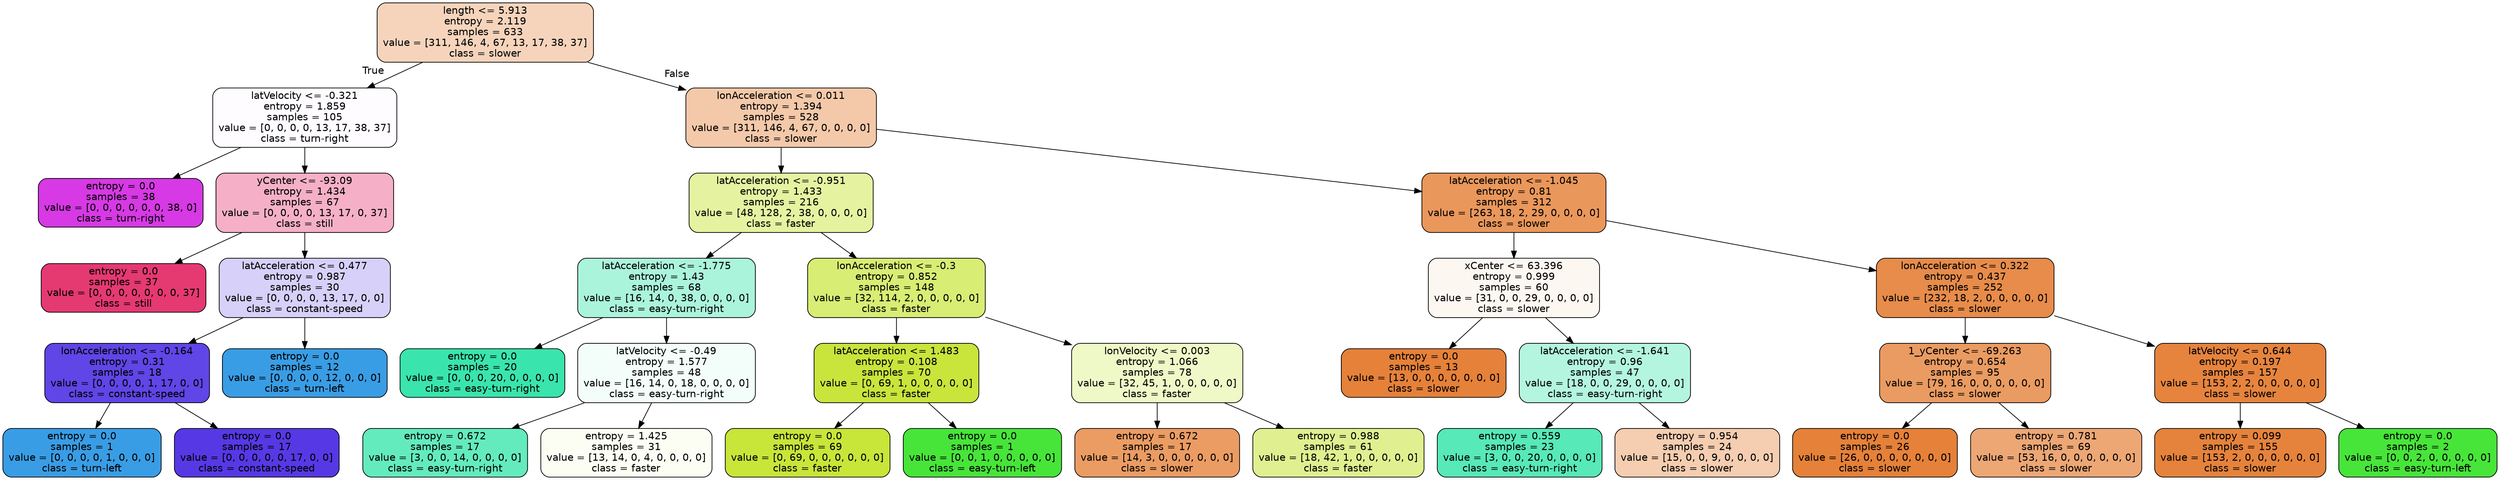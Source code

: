 digraph Tree {
node [shape=box, style="filled, rounded", color="black", fontname=helvetica] ;
edge [fontname=helvetica] ;
0 [label="length <= 5.913\nentropy = 2.119\nsamples = 633\nvalue = [311, 146, 4, 67, 13, 17, 38, 37]\nclass = slower", fillcolor="#f6d4bc"] ;
1 [label="latVelocity <= -0.321\nentropy = 1.859\nsamples = 105\nvalue = [0, 0, 0, 0, 13, 17, 38, 37]\nclass = turn-right", fillcolor="#fefcff"] ;
0 -> 1 [labeldistance=2.5, labelangle=45, headlabel="True"] ;
2 [label="entropy = 0.0\nsamples = 38\nvalue = [0, 0, 0, 0, 0, 0, 38, 0]\nclass = turn-right", fillcolor="#d739e5"] ;
1 -> 2 ;
3 [label="yCenter <= -93.09\nentropy = 1.434\nsamples = 67\nvalue = [0, 0, 0, 0, 13, 17, 0, 37]\nclass = still", fillcolor="#f5b0c7"] ;
1 -> 3 ;
4 [label="entropy = 0.0\nsamples = 37\nvalue = [0, 0, 0, 0, 0, 0, 0, 37]\nclass = still", fillcolor="#e53972"] ;
3 -> 4 ;
5 [label="latAcceleration <= 0.477\nentropy = 0.987\nsamples = 30\nvalue = [0, 0, 0, 0, 13, 17, 0, 0]\nclass = constant-speed", fillcolor="#d7d0f9"] ;
3 -> 5 ;
6 [label="lonAcceleration <= -0.164\nentropy = 0.31\nsamples = 18\nvalue = [0, 0, 0, 0, 1, 17, 0, 0]\nclass = constant-speed", fillcolor="#6045e7"] ;
5 -> 6 ;
7 [label="entropy = 0.0\nsamples = 1\nvalue = [0, 0, 0, 0, 1, 0, 0, 0]\nclass = turn-left", fillcolor="#399de5"] ;
6 -> 7 ;
8 [label="entropy = 0.0\nsamples = 17\nvalue = [0, 0, 0, 0, 0, 17, 0, 0]\nclass = constant-speed", fillcolor="#5639e5"] ;
6 -> 8 ;
9 [label="entropy = 0.0\nsamples = 12\nvalue = [0, 0, 0, 0, 12, 0, 0, 0]\nclass = turn-left", fillcolor="#399de5"] ;
5 -> 9 ;
10 [label="lonAcceleration <= 0.011\nentropy = 1.394\nsamples = 528\nvalue = [311, 146, 4, 67, 0, 0, 0, 0]\nclass = slower", fillcolor="#f4c9a9"] ;
0 -> 10 [labeldistance=2.5, labelangle=-45, headlabel="False"] ;
11 [label="latAcceleration <= -0.951\nentropy = 1.433\nsamples = 216\nvalue = [48, 128, 2, 38, 0, 0, 0, 0]\nclass = faster", fillcolor="#e5f3a1"] ;
10 -> 11 ;
12 [label="latAcceleration <= -1.775\nentropy = 1.43\nsamples = 68\nvalue = [16, 14, 0, 38, 0, 0, 0, 0]\nclass = easy-turn-right", fillcolor="#abf4dc"] ;
11 -> 12 ;
13 [label="entropy = 0.0\nsamples = 20\nvalue = [0, 0, 0, 20, 0, 0, 0, 0]\nclass = easy-turn-right", fillcolor="#39e5ac"] ;
12 -> 13 ;
14 [label="latVelocity <= -0.49\nentropy = 1.577\nsamples = 48\nvalue = [16, 14, 0, 18, 0, 0, 0, 0]\nclass = easy-turn-right", fillcolor="#f3fdfa"] ;
12 -> 14 ;
15 [label="entropy = 0.672\nsamples = 17\nvalue = [3, 0, 0, 14, 0, 0, 0, 0]\nclass = easy-turn-right", fillcolor="#63ebbe"] ;
14 -> 15 ;
16 [label="entropy = 1.425\nsamples = 31\nvalue = [13, 14, 0, 4, 0, 0, 0, 0]\nclass = faster", fillcolor="#fcfef4"] ;
14 -> 16 ;
17 [label="lonAcceleration <= -0.3\nentropy = 0.852\nsamples = 148\nvalue = [32, 114, 2, 0, 0, 0, 0, 0]\nclass = faster", fillcolor="#d8ed73"] ;
11 -> 17 ;
18 [label="latAcceleration <= 1.483\nentropy = 0.108\nsamples = 70\nvalue = [0, 69, 1, 0, 0, 0, 0, 0]\nclass = faster", fillcolor="#c9e53c"] ;
17 -> 18 ;
19 [label="entropy = 0.0\nsamples = 69\nvalue = [0, 69, 0, 0, 0, 0, 0, 0]\nclass = faster", fillcolor="#c8e539"] ;
18 -> 19 ;
20 [label="entropy = 0.0\nsamples = 1\nvalue = [0, 0, 1, 0, 0, 0, 0, 0]\nclass = easy-turn-left", fillcolor="#47e539"] ;
18 -> 20 ;
21 [label="lonVelocity <= 0.003\nentropy = 1.066\nsamples = 78\nvalue = [32, 45, 1, 0, 0, 0, 0, 0]\nclass = faster", fillcolor="#eff8c7"] ;
17 -> 21 ;
22 [label="entropy = 0.672\nsamples = 17\nvalue = [14, 3, 0, 0, 0, 0, 0, 0]\nclass = slower", fillcolor="#eb9c63"] ;
21 -> 22 ;
23 [label="entropy = 0.988\nsamples = 61\nvalue = [18, 42, 1, 0, 0, 0, 0, 0]\nclass = faster", fillcolor="#e0f090"] ;
21 -> 23 ;
24 [label="latAcceleration <= -1.045\nentropy = 0.81\nsamples = 312\nvalue = [263, 18, 2, 29, 0, 0, 0, 0]\nclass = slower", fillcolor="#ea975b"] ;
10 -> 24 ;
25 [label="xCenter <= 63.396\nentropy = 0.999\nsamples = 60\nvalue = [31, 0, 0, 29, 0, 0, 0, 0]\nclass = slower", fillcolor="#fdf7f2"] ;
24 -> 25 ;
26 [label="entropy = 0.0\nsamples = 13\nvalue = [13, 0, 0, 0, 0, 0, 0, 0]\nclass = slower", fillcolor="#e58139"] ;
25 -> 26 ;
27 [label="latAcceleration <= -1.641\nentropy = 0.96\nsamples = 47\nvalue = [18, 0, 0, 29, 0, 0, 0, 0]\nclass = easy-turn-right", fillcolor="#b4f5e0"] ;
25 -> 27 ;
28 [label="entropy = 0.559\nsamples = 23\nvalue = [3, 0, 0, 20, 0, 0, 0, 0]\nclass = easy-turn-right", fillcolor="#57e9b8"] ;
27 -> 28 ;
29 [label="entropy = 0.954\nsamples = 24\nvalue = [15, 0, 0, 9, 0, 0, 0, 0]\nclass = slower", fillcolor="#f5cdb0"] ;
27 -> 29 ;
30 [label="lonAcceleration <= 0.322\nentropy = 0.437\nsamples = 252\nvalue = [232, 18, 2, 0, 0, 0, 0, 0]\nclass = slower", fillcolor="#e78c4a"] ;
24 -> 30 ;
31 [label="1_yCenter <= -69.263\nentropy = 0.654\nsamples = 95\nvalue = [79, 16, 0, 0, 0, 0, 0, 0]\nclass = slower", fillcolor="#ea9b61"] ;
30 -> 31 ;
32 [label="entropy = 0.0\nsamples = 26\nvalue = [26, 0, 0, 0, 0, 0, 0, 0]\nclass = slower", fillcolor="#e58139"] ;
31 -> 32 ;
33 [label="entropy = 0.781\nsamples = 69\nvalue = [53, 16, 0, 0, 0, 0, 0, 0]\nclass = slower", fillcolor="#eda775"] ;
31 -> 33 ;
34 [label="latVelocity <= 0.644\nentropy = 0.197\nsamples = 157\nvalue = [153, 2, 2, 0, 0, 0, 0, 0]\nclass = slower", fillcolor="#e6843e"] ;
30 -> 34 ;
35 [label="entropy = 0.099\nsamples = 155\nvalue = [153, 2, 0, 0, 0, 0, 0, 0]\nclass = slower", fillcolor="#e5833c"] ;
34 -> 35 ;
36 [label="entropy = 0.0\nsamples = 2\nvalue = [0, 0, 2, 0, 0, 0, 0, 0]\nclass = easy-turn-left", fillcolor="#47e539"] ;
34 -> 36 ;
}